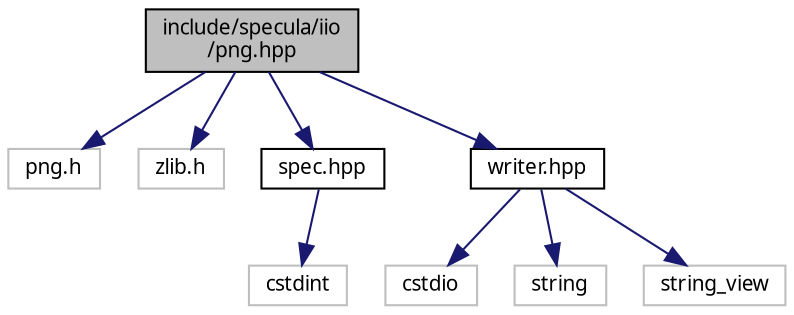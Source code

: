 digraph "include/specula/iio/png.hpp"
{
 // LATEX_PDF_SIZE
  bgcolor="transparent";
  edge [fontname="Iosevka",fontsize="10",labelfontname="Iosevka",labelfontsize="10"];
  node [fontname="Iosevka",fontsize="10",shape=record];
  Node1 [label="include/specula/iio\l/png.hpp",height=0.2,width=0.4,color="black", fillcolor="grey75", style="filled", fontcolor="black",tooltip="ImageIO PNG image classes."];
  Node1 -> Node2 [color="midnightblue",fontsize="10",style="solid",fontname="Iosevka"];
  Node2 [label="png.h",height=0.2,width=0.4,color="grey75",tooltip=" "];
  Node1 -> Node3 [color="midnightblue",fontsize="10",style="solid",fontname="Iosevka"];
  Node3 [label="zlib.h",height=0.2,width=0.4,color="grey75",tooltip=" "];
  Node1 -> Node4 [color="midnightblue",fontsize="10",style="solid",fontname="Iosevka"];
  Node4 [label="spec.hpp",height=0.2,width=0.4,color="black",URL="$spec_8hpp.html",tooltip="ImageIO base image specification data struct."];
  Node4 -> Node5 [color="midnightblue",fontsize="10",style="solid",fontname="Iosevka"];
  Node5 [label="cstdint",height=0.2,width=0.4,color="grey75",tooltip=" "];
  Node1 -> Node6 [color="midnightblue",fontsize="10",style="solid",fontname="Iosevka"];
  Node6 [label="writer.hpp",height=0.2,width=0.4,color="black",URL="$writer_8hpp.html",tooltip="ImageIO base image writer."];
  Node6 -> Node7 [color="midnightblue",fontsize="10",style="solid",fontname="Iosevka"];
  Node7 [label="cstdio",height=0.2,width=0.4,color="grey75",tooltip=" "];
  Node6 -> Node8 [color="midnightblue",fontsize="10",style="solid",fontname="Iosevka"];
  Node8 [label="string",height=0.2,width=0.4,color="grey75",tooltip=" "];
  Node6 -> Node9 [color="midnightblue",fontsize="10",style="solid",fontname="Iosevka"];
  Node9 [label="string_view",height=0.2,width=0.4,color="grey75",tooltip=" "];
}
